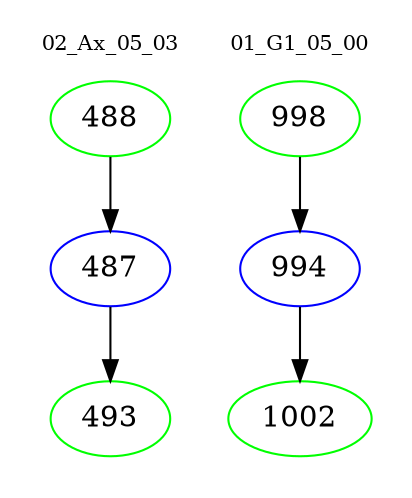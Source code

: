 digraph{
subgraph cluster_0 {
color = white
label = "02_Ax_05_03";
fontsize=10;
T0_488 [label="488", color="green"]
T0_488 -> T0_487 [color="black"]
T0_487 [label="487", color="blue"]
T0_487 -> T0_493 [color="black"]
T0_493 [label="493", color="green"]
}
subgraph cluster_1 {
color = white
label = "01_G1_05_00";
fontsize=10;
T1_998 [label="998", color="green"]
T1_998 -> T1_994 [color="black"]
T1_994 [label="994", color="blue"]
T1_994 -> T1_1002 [color="black"]
T1_1002 [label="1002", color="green"]
}
}

